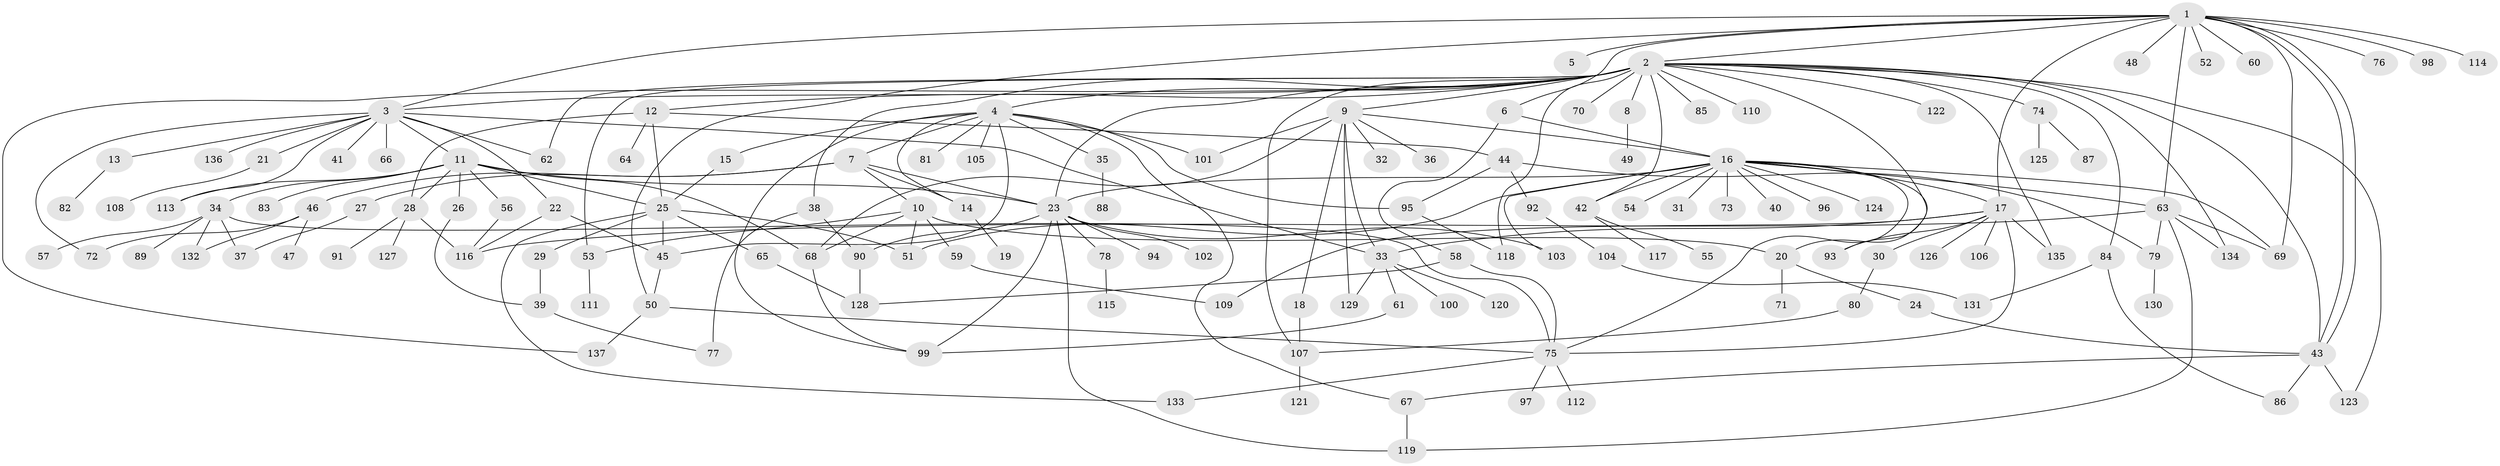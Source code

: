 // Generated by graph-tools (version 1.1) at 2025/01/03/09/25 03:01:55]
// undirected, 137 vertices, 204 edges
graph export_dot {
graph [start="1"]
  node [color=gray90,style=filled];
  1;
  2;
  3;
  4;
  5;
  6;
  7;
  8;
  9;
  10;
  11;
  12;
  13;
  14;
  15;
  16;
  17;
  18;
  19;
  20;
  21;
  22;
  23;
  24;
  25;
  26;
  27;
  28;
  29;
  30;
  31;
  32;
  33;
  34;
  35;
  36;
  37;
  38;
  39;
  40;
  41;
  42;
  43;
  44;
  45;
  46;
  47;
  48;
  49;
  50;
  51;
  52;
  53;
  54;
  55;
  56;
  57;
  58;
  59;
  60;
  61;
  62;
  63;
  64;
  65;
  66;
  67;
  68;
  69;
  70;
  71;
  72;
  73;
  74;
  75;
  76;
  77;
  78;
  79;
  80;
  81;
  82;
  83;
  84;
  85;
  86;
  87;
  88;
  89;
  90;
  91;
  92;
  93;
  94;
  95;
  96;
  97;
  98;
  99;
  100;
  101;
  102;
  103;
  104;
  105;
  106;
  107;
  108;
  109;
  110;
  111;
  112;
  113;
  114;
  115;
  116;
  117;
  118;
  119;
  120;
  121;
  122;
  123;
  124;
  125;
  126;
  127;
  128;
  129;
  130;
  131;
  132;
  133;
  134;
  135;
  136;
  137;
  1 -- 2;
  1 -- 3;
  1 -- 5;
  1 -- 6;
  1 -- 17;
  1 -- 43;
  1 -- 43;
  1 -- 48;
  1 -- 50;
  1 -- 52;
  1 -- 60;
  1 -- 63;
  1 -- 69;
  1 -- 76;
  1 -- 98;
  1 -- 114;
  2 -- 3;
  2 -- 4;
  2 -- 8;
  2 -- 9;
  2 -- 12;
  2 -- 20;
  2 -- 23;
  2 -- 38;
  2 -- 42;
  2 -- 43;
  2 -- 53;
  2 -- 62;
  2 -- 70;
  2 -- 74;
  2 -- 84;
  2 -- 85;
  2 -- 107;
  2 -- 110;
  2 -- 118;
  2 -- 122;
  2 -- 123;
  2 -- 134;
  2 -- 135;
  2 -- 137;
  3 -- 11;
  3 -- 13;
  3 -- 21;
  3 -- 22;
  3 -- 33;
  3 -- 41;
  3 -- 62;
  3 -- 66;
  3 -- 72;
  3 -- 113;
  3 -- 136;
  4 -- 7;
  4 -- 14;
  4 -- 15;
  4 -- 35;
  4 -- 45;
  4 -- 67;
  4 -- 81;
  4 -- 95;
  4 -- 99;
  4 -- 101;
  4 -- 105;
  6 -- 16;
  6 -- 58;
  7 -- 10;
  7 -- 14;
  7 -- 23;
  7 -- 27;
  7 -- 46;
  8 -- 49;
  9 -- 16;
  9 -- 18;
  9 -- 32;
  9 -- 33;
  9 -- 36;
  9 -- 68;
  9 -- 101;
  9 -- 129;
  10 -- 20;
  10 -- 51;
  10 -- 53;
  10 -- 59;
  10 -- 68;
  11 -- 23;
  11 -- 25;
  11 -- 26;
  11 -- 28;
  11 -- 34;
  11 -- 56;
  11 -- 68;
  11 -- 83;
  11 -- 113;
  12 -- 25;
  12 -- 28;
  12 -- 44;
  12 -- 64;
  13 -- 82;
  14 -- 19;
  15 -- 25;
  16 -- 17;
  16 -- 23;
  16 -- 31;
  16 -- 40;
  16 -- 42;
  16 -- 51;
  16 -- 54;
  16 -- 63;
  16 -- 69;
  16 -- 73;
  16 -- 75;
  16 -- 93;
  16 -- 96;
  16 -- 103;
  16 -- 124;
  17 -- 30;
  17 -- 33;
  17 -- 75;
  17 -- 93;
  17 -- 106;
  17 -- 109;
  17 -- 126;
  17 -- 135;
  18 -- 107;
  20 -- 24;
  20 -- 71;
  21 -- 108;
  22 -- 45;
  22 -- 116;
  23 -- 78;
  23 -- 90;
  23 -- 94;
  23 -- 99;
  23 -- 102;
  23 -- 103;
  23 -- 119;
  24 -- 43;
  25 -- 29;
  25 -- 45;
  25 -- 51;
  25 -- 65;
  25 -- 133;
  26 -- 39;
  27 -- 37;
  28 -- 91;
  28 -- 116;
  28 -- 127;
  29 -- 39;
  30 -- 80;
  33 -- 61;
  33 -- 100;
  33 -- 120;
  33 -- 129;
  34 -- 37;
  34 -- 57;
  34 -- 75;
  34 -- 89;
  34 -- 132;
  35 -- 88;
  38 -- 77;
  38 -- 90;
  39 -- 77;
  42 -- 55;
  42 -- 117;
  43 -- 67;
  43 -- 86;
  43 -- 123;
  44 -- 79;
  44 -- 92;
  44 -- 95;
  45 -- 50;
  46 -- 47;
  46 -- 72;
  46 -- 132;
  50 -- 75;
  50 -- 137;
  53 -- 111;
  56 -- 116;
  58 -- 75;
  58 -- 128;
  59 -- 109;
  61 -- 99;
  63 -- 69;
  63 -- 79;
  63 -- 116;
  63 -- 119;
  63 -- 134;
  65 -- 128;
  67 -- 119;
  68 -- 99;
  74 -- 87;
  74 -- 125;
  75 -- 97;
  75 -- 112;
  75 -- 133;
  78 -- 115;
  79 -- 130;
  80 -- 107;
  84 -- 86;
  84 -- 131;
  90 -- 128;
  92 -- 104;
  95 -- 118;
  104 -- 131;
  107 -- 121;
}
